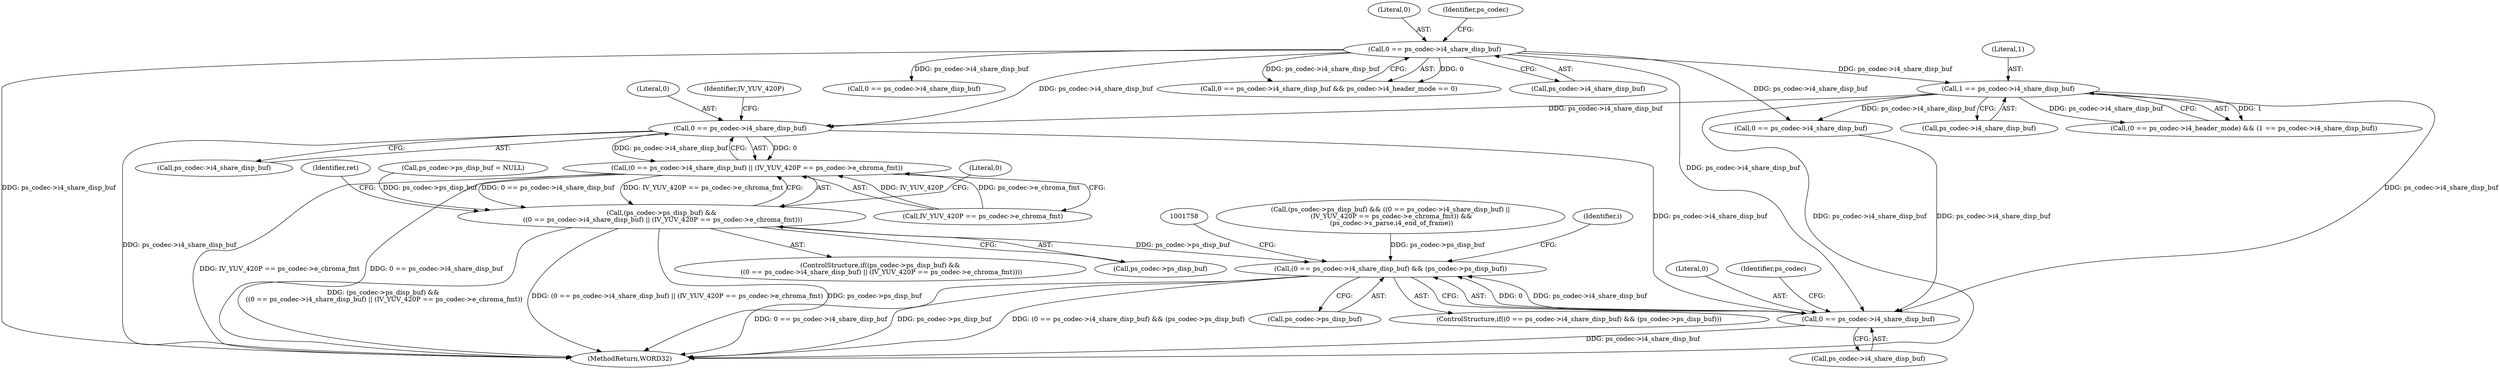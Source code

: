 digraph "0_Android_a33f6725d7e9f92330f995ce2dcf4faa33f6433f@pointer" {
"1001290" [label="(Call,0 == ps_codec->i4_share_disp_buf)"];
"1000694" [label="(Call,1 == ps_codec->i4_share_disp_buf)"];
"1000353" [label="(Call,0 == ps_codec->i4_share_disp_buf)"];
"1001289" [label="(Call,(0 == ps_codec->i4_share_disp_buf) || (IV_YUV_420P == ps_codec->e_chroma_fmt))"];
"1001285" [label="(Call,(ps_codec->ps_disp_buf) &&\n ((0 == ps_codec->i4_share_disp_buf) || (IV_YUV_420P == ps_codec->e_chroma_fmt)))"];
"1001747" [label="(Call,(0 == ps_codec->i4_share_disp_buf) && (ps_codec->ps_disp_buf))"];
"1001748" [label="(Call,0 == ps_codec->i4_share_disp_buf)"];
"1000688" [label="(Call,(0 == ps_codec->i4_header_mode) && (1 == ps_codec->i4_share_disp_buf))"];
"1001564" [label="(Call,(ps_codec->ps_disp_buf) && ((0 == ps_codec->i4_share_disp_buf) ||\n (IV_YUV_420P == ps_codec->e_chroma_fmt)) &&\n (ps_codec->s_parse.i4_end_of_frame))"];
"1001753" [label="(Call,ps_codec->ps_disp_buf)"];
"1001749" [label="(Literal,0)"];
"1000694" [label="(Call,1 == ps_codec->i4_share_disp_buf)"];
"1000354" [label="(Literal,0)"];
"1000360" [label="(Identifier,ps_codec)"];
"1001304" [label="(Literal,0)"];
"1001754" [label="(Identifier,ps_codec)"];
"1001385" [label="(Identifier,ret)"];
"1001292" [label="(Call,ps_codec->i4_share_disp_buf)"];
"1001570" [label="(Call,0 == ps_codec->i4_share_disp_buf)"];
"1001284" [label="(ControlStructure,if((ps_codec->ps_disp_buf) &&\n ((0 == ps_codec->i4_share_disp_buf) || (IV_YUV_420P == ps_codec->e_chroma_fmt))))"];
"1001286" [label="(Call,ps_codec->ps_disp_buf)"];
"1001285" [label="(Call,(ps_codec->ps_disp_buf) &&\n ((0 == ps_codec->i4_share_disp_buf) || (IV_YUV_420P == ps_codec->e_chroma_fmt)))"];
"1001750" [label="(Call,ps_codec->i4_share_disp_buf)"];
"1001747" [label="(Call,(0 == ps_codec->i4_share_disp_buf) && (ps_codec->ps_disp_buf))"];
"1001746" [label="(ControlStructure,if((0 == ps_codec->i4_share_disp_buf) && (ps_codec->ps_disp_buf)))"];
"1001289" [label="(Call,(0 == ps_codec->i4_share_disp_buf) || (IV_YUV_420P == ps_codec->e_chroma_fmt))"];
"1001906" [label="(MethodReturn,WORD32)"];
"1001291" [label="(Literal,0)"];
"1000696" [label="(Call,ps_codec->i4_share_disp_buf)"];
"1001295" [label="(Call,IV_YUV_420P == ps_codec->e_chroma_fmt)"];
"1001296" [label="(Identifier,IV_YUV_420P)"];
"1000513" [label="(Call,0 == ps_codec->i4_share_disp_buf)"];
"1001748" [label="(Call,0 == ps_codec->i4_share_disp_buf)"];
"1000352" [label="(Call,0 == ps_codec->i4_share_disp_buf && ps_codec->i4_header_mode == 0)"];
"1001290" [label="(Call,0 == ps_codec->i4_share_disp_buf)"];
"1000355" [label="(Call,ps_codec->i4_share_disp_buf)"];
"1000353" [label="(Call,0 == ps_codec->i4_share_disp_buf)"];
"1001768" [label="(Identifier,i)"];
"1000768" [label="(Call,ps_codec->ps_disp_buf = NULL)"];
"1000695" [label="(Literal,1)"];
"1001290" -> "1001289"  [label="AST: "];
"1001290" -> "1001292"  [label="CFG: "];
"1001291" -> "1001290"  [label="AST: "];
"1001292" -> "1001290"  [label="AST: "];
"1001296" -> "1001290"  [label="CFG: "];
"1001289" -> "1001290"  [label="CFG: "];
"1001290" -> "1001906"  [label="DDG: ps_codec->i4_share_disp_buf"];
"1001290" -> "1001289"  [label="DDG: 0"];
"1001290" -> "1001289"  [label="DDG: ps_codec->i4_share_disp_buf"];
"1000694" -> "1001290"  [label="DDG: ps_codec->i4_share_disp_buf"];
"1000353" -> "1001290"  [label="DDG: ps_codec->i4_share_disp_buf"];
"1001290" -> "1001748"  [label="DDG: ps_codec->i4_share_disp_buf"];
"1000694" -> "1000688"  [label="AST: "];
"1000694" -> "1000696"  [label="CFG: "];
"1000695" -> "1000694"  [label="AST: "];
"1000696" -> "1000694"  [label="AST: "];
"1000688" -> "1000694"  [label="CFG: "];
"1000694" -> "1001906"  [label="DDG: ps_codec->i4_share_disp_buf"];
"1000694" -> "1000688"  [label="DDG: 1"];
"1000694" -> "1000688"  [label="DDG: ps_codec->i4_share_disp_buf"];
"1000353" -> "1000694"  [label="DDG: ps_codec->i4_share_disp_buf"];
"1000694" -> "1001570"  [label="DDG: ps_codec->i4_share_disp_buf"];
"1000694" -> "1001748"  [label="DDG: ps_codec->i4_share_disp_buf"];
"1000353" -> "1000352"  [label="AST: "];
"1000353" -> "1000355"  [label="CFG: "];
"1000354" -> "1000353"  [label="AST: "];
"1000355" -> "1000353"  [label="AST: "];
"1000360" -> "1000353"  [label="CFG: "];
"1000352" -> "1000353"  [label="CFG: "];
"1000353" -> "1001906"  [label="DDG: ps_codec->i4_share_disp_buf"];
"1000353" -> "1000352"  [label="DDG: 0"];
"1000353" -> "1000352"  [label="DDG: ps_codec->i4_share_disp_buf"];
"1000353" -> "1000513"  [label="DDG: ps_codec->i4_share_disp_buf"];
"1000353" -> "1001570"  [label="DDG: ps_codec->i4_share_disp_buf"];
"1000353" -> "1001748"  [label="DDG: ps_codec->i4_share_disp_buf"];
"1001289" -> "1001285"  [label="AST: "];
"1001289" -> "1001295"  [label="CFG: "];
"1001295" -> "1001289"  [label="AST: "];
"1001285" -> "1001289"  [label="CFG: "];
"1001289" -> "1001906"  [label="DDG: IV_YUV_420P == ps_codec->e_chroma_fmt"];
"1001289" -> "1001906"  [label="DDG: 0 == ps_codec->i4_share_disp_buf"];
"1001289" -> "1001285"  [label="DDG: 0 == ps_codec->i4_share_disp_buf"];
"1001289" -> "1001285"  [label="DDG: IV_YUV_420P == ps_codec->e_chroma_fmt"];
"1001295" -> "1001289"  [label="DDG: IV_YUV_420P"];
"1001295" -> "1001289"  [label="DDG: ps_codec->e_chroma_fmt"];
"1001285" -> "1001284"  [label="AST: "];
"1001285" -> "1001286"  [label="CFG: "];
"1001286" -> "1001285"  [label="AST: "];
"1001304" -> "1001285"  [label="CFG: "];
"1001385" -> "1001285"  [label="CFG: "];
"1001285" -> "1001906"  [label="DDG: ps_codec->ps_disp_buf"];
"1001285" -> "1001906"  [label="DDG: (ps_codec->ps_disp_buf) &&\n ((0 == ps_codec->i4_share_disp_buf) || (IV_YUV_420P == ps_codec->e_chroma_fmt))"];
"1001285" -> "1001906"  [label="DDG: (0 == ps_codec->i4_share_disp_buf) || (IV_YUV_420P == ps_codec->e_chroma_fmt)"];
"1000768" -> "1001285"  [label="DDG: ps_codec->ps_disp_buf"];
"1001285" -> "1001747"  [label="DDG: ps_codec->ps_disp_buf"];
"1001747" -> "1001746"  [label="AST: "];
"1001747" -> "1001748"  [label="CFG: "];
"1001747" -> "1001753"  [label="CFG: "];
"1001748" -> "1001747"  [label="AST: "];
"1001753" -> "1001747"  [label="AST: "];
"1001758" -> "1001747"  [label="CFG: "];
"1001768" -> "1001747"  [label="CFG: "];
"1001747" -> "1001906"  [label="DDG: (0 == ps_codec->i4_share_disp_buf) && (ps_codec->ps_disp_buf)"];
"1001747" -> "1001906"  [label="DDG: 0 == ps_codec->i4_share_disp_buf"];
"1001747" -> "1001906"  [label="DDG: ps_codec->ps_disp_buf"];
"1001748" -> "1001747"  [label="DDG: 0"];
"1001748" -> "1001747"  [label="DDG: ps_codec->i4_share_disp_buf"];
"1001564" -> "1001747"  [label="DDG: ps_codec->ps_disp_buf"];
"1001748" -> "1001750"  [label="CFG: "];
"1001749" -> "1001748"  [label="AST: "];
"1001750" -> "1001748"  [label="AST: "];
"1001754" -> "1001748"  [label="CFG: "];
"1001748" -> "1001906"  [label="DDG: ps_codec->i4_share_disp_buf"];
"1001570" -> "1001748"  [label="DDG: ps_codec->i4_share_disp_buf"];
}
